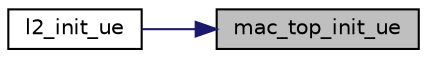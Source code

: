 digraph "mac_top_init_ue"
{
 // LATEX_PDF_SIZE
  edge [fontname="Helvetica",fontsize="10",labelfontname="Helvetica",labelfontsize="10"];
  node [fontname="Helvetica",fontsize="10",shape=record];
  rankdir="RL";
  Node1 [label="mac_top_init_ue",height=0.2,width=0.4,color="black", fillcolor="grey75", style="filled", fontcolor="black",tooltip=" "];
  Node1 -> Node2 [dir="back",color="midnightblue",fontsize="10",style="solid",fontname="Helvetica"];
  Node2 [label="l2_init_ue",height=0.2,width=0.4,color="black", fillcolor="white", style="filled",URL="$group____mac.html#ga88b1a5dde9de1a9b6c6a3bb25e39953e",tooltip=" "];
}
